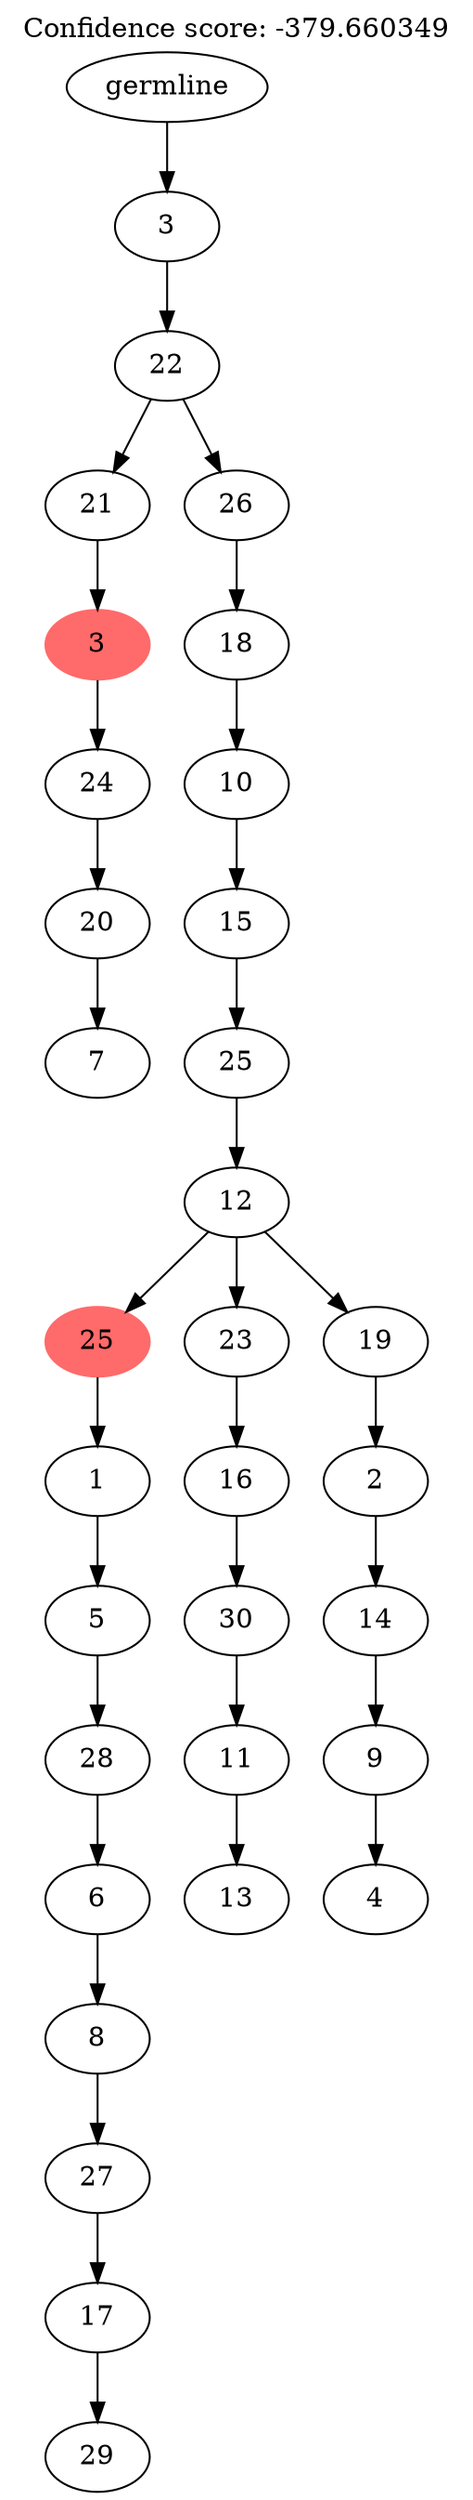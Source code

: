digraph g {
	"31" -> "32";
	"32" [label="7"];
	"30" -> "31";
	"31" [label="20"];
	"29" -> "30";
	"30" [label="24"];
	"28" -> "29";
	"29" [color=indianred1, style=filled, label="3"];
	"26" -> "27";
	"27" [label="29"];
	"25" -> "26";
	"26" [label="17"];
	"24" -> "25";
	"25" [label="27"];
	"23" -> "24";
	"24" [label="8"];
	"22" -> "23";
	"23" [label="6"];
	"21" -> "22";
	"22" [label="28"];
	"20" -> "21";
	"21" [label="5"];
	"19" -> "20";
	"20" [label="1"];
	"17" -> "18";
	"18" [label="13"];
	"16" -> "17";
	"17" [label="11"];
	"15" -> "16";
	"16" [label="30"];
	"14" -> "15";
	"15" [label="16"];
	"12" -> "13";
	"13" [label="4"];
	"11" -> "12";
	"12" [label="9"];
	"10" -> "11";
	"11" [label="14"];
	"9" -> "10";
	"10" [label="2"];
	"8" -> "9";
	"9" [label="19"];
	"8" -> "14";
	"14" [label="23"];
	"8" -> "19";
	"19" [color=indianred1, style=filled, label="25"];
	"7" -> "8";
	"8" [label="12"];
	"6" -> "7";
	"7" [label="25"];
	"5" -> "6";
	"6" [label="15"];
	"4" -> "5";
	"5" [label="10"];
	"3" -> "4";
	"4" [label="18"];
	"2" -> "3";
	"3" [label="26"];
	"2" -> "28";
	"28" [label="21"];
	"1" -> "2";
	"2" [label="22"];
	"0" -> "1";
	"1" [label="3"];
	"0" [label="germline"];
	labelloc="t";
	label="Confidence score: -379.660349";
}
